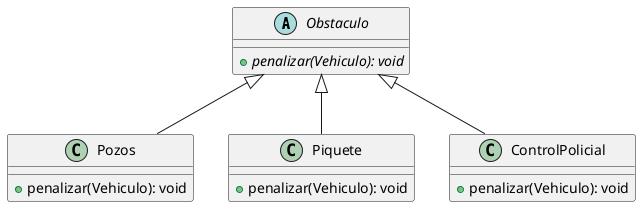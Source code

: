 @startuml


abstract class Obstaculo {
    + {abstract} penalizar(Vehiculo): void
}


class Pozos {
    + penalizar(Vehiculo): void
}



class Piquete {
    + penalizar(Vehiculo): void
}



class ControlPolicial {
    + penalizar(Vehiculo): void
}


Obstaculo <|-- Pozos
Obstaculo <|-- Piquete
Obstaculo <|-- ControlPolicial

@enduml
